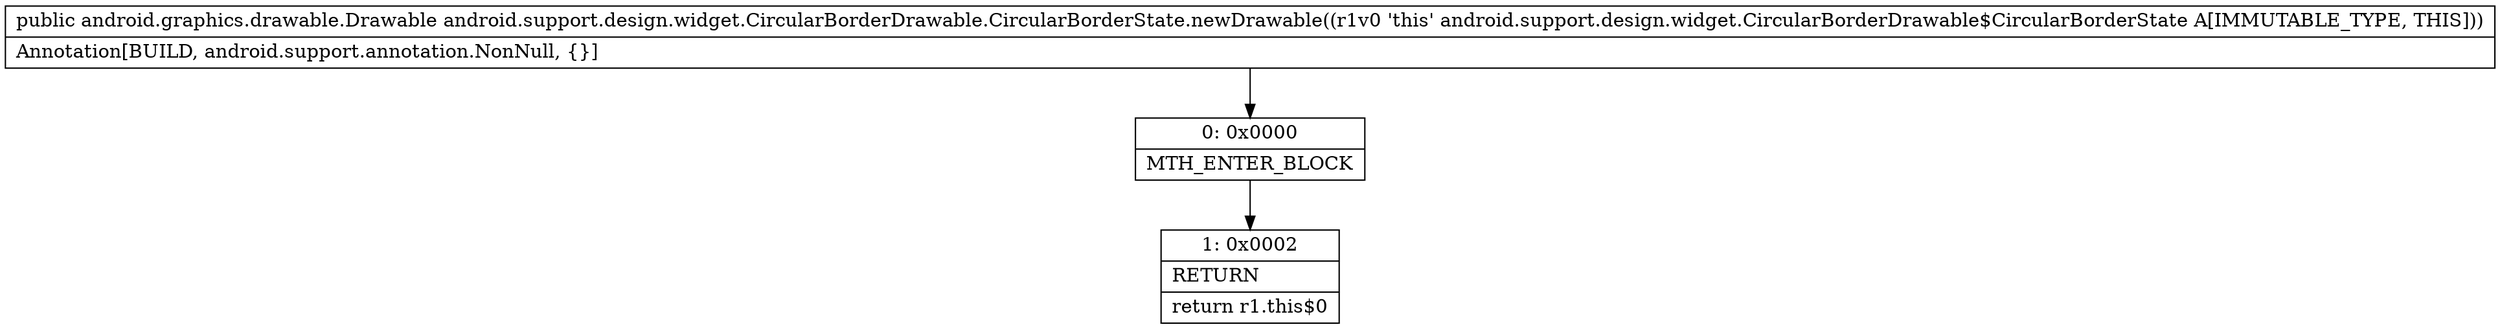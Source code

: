 digraph "CFG forandroid.support.design.widget.CircularBorderDrawable.CircularBorderState.newDrawable()Landroid\/graphics\/drawable\/Drawable;" {
Node_0 [shape=record,label="{0\:\ 0x0000|MTH_ENTER_BLOCK\l}"];
Node_1 [shape=record,label="{1\:\ 0x0002|RETURN\l|return r1.this$0\l}"];
MethodNode[shape=record,label="{public android.graphics.drawable.Drawable android.support.design.widget.CircularBorderDrawable.CircularBorderState.newDrawable((r1v0 'this' android.support.design.widget.CircularBorderDrawable$CircularBorderState A[IMMUTABLE_TYPE, THIS]))  | Annotation[BUILD, android.support.annotation.NonNull, \{\}]\l}"];
MethodNode -> Node_0;
Node_0 -> Node_1;
}

